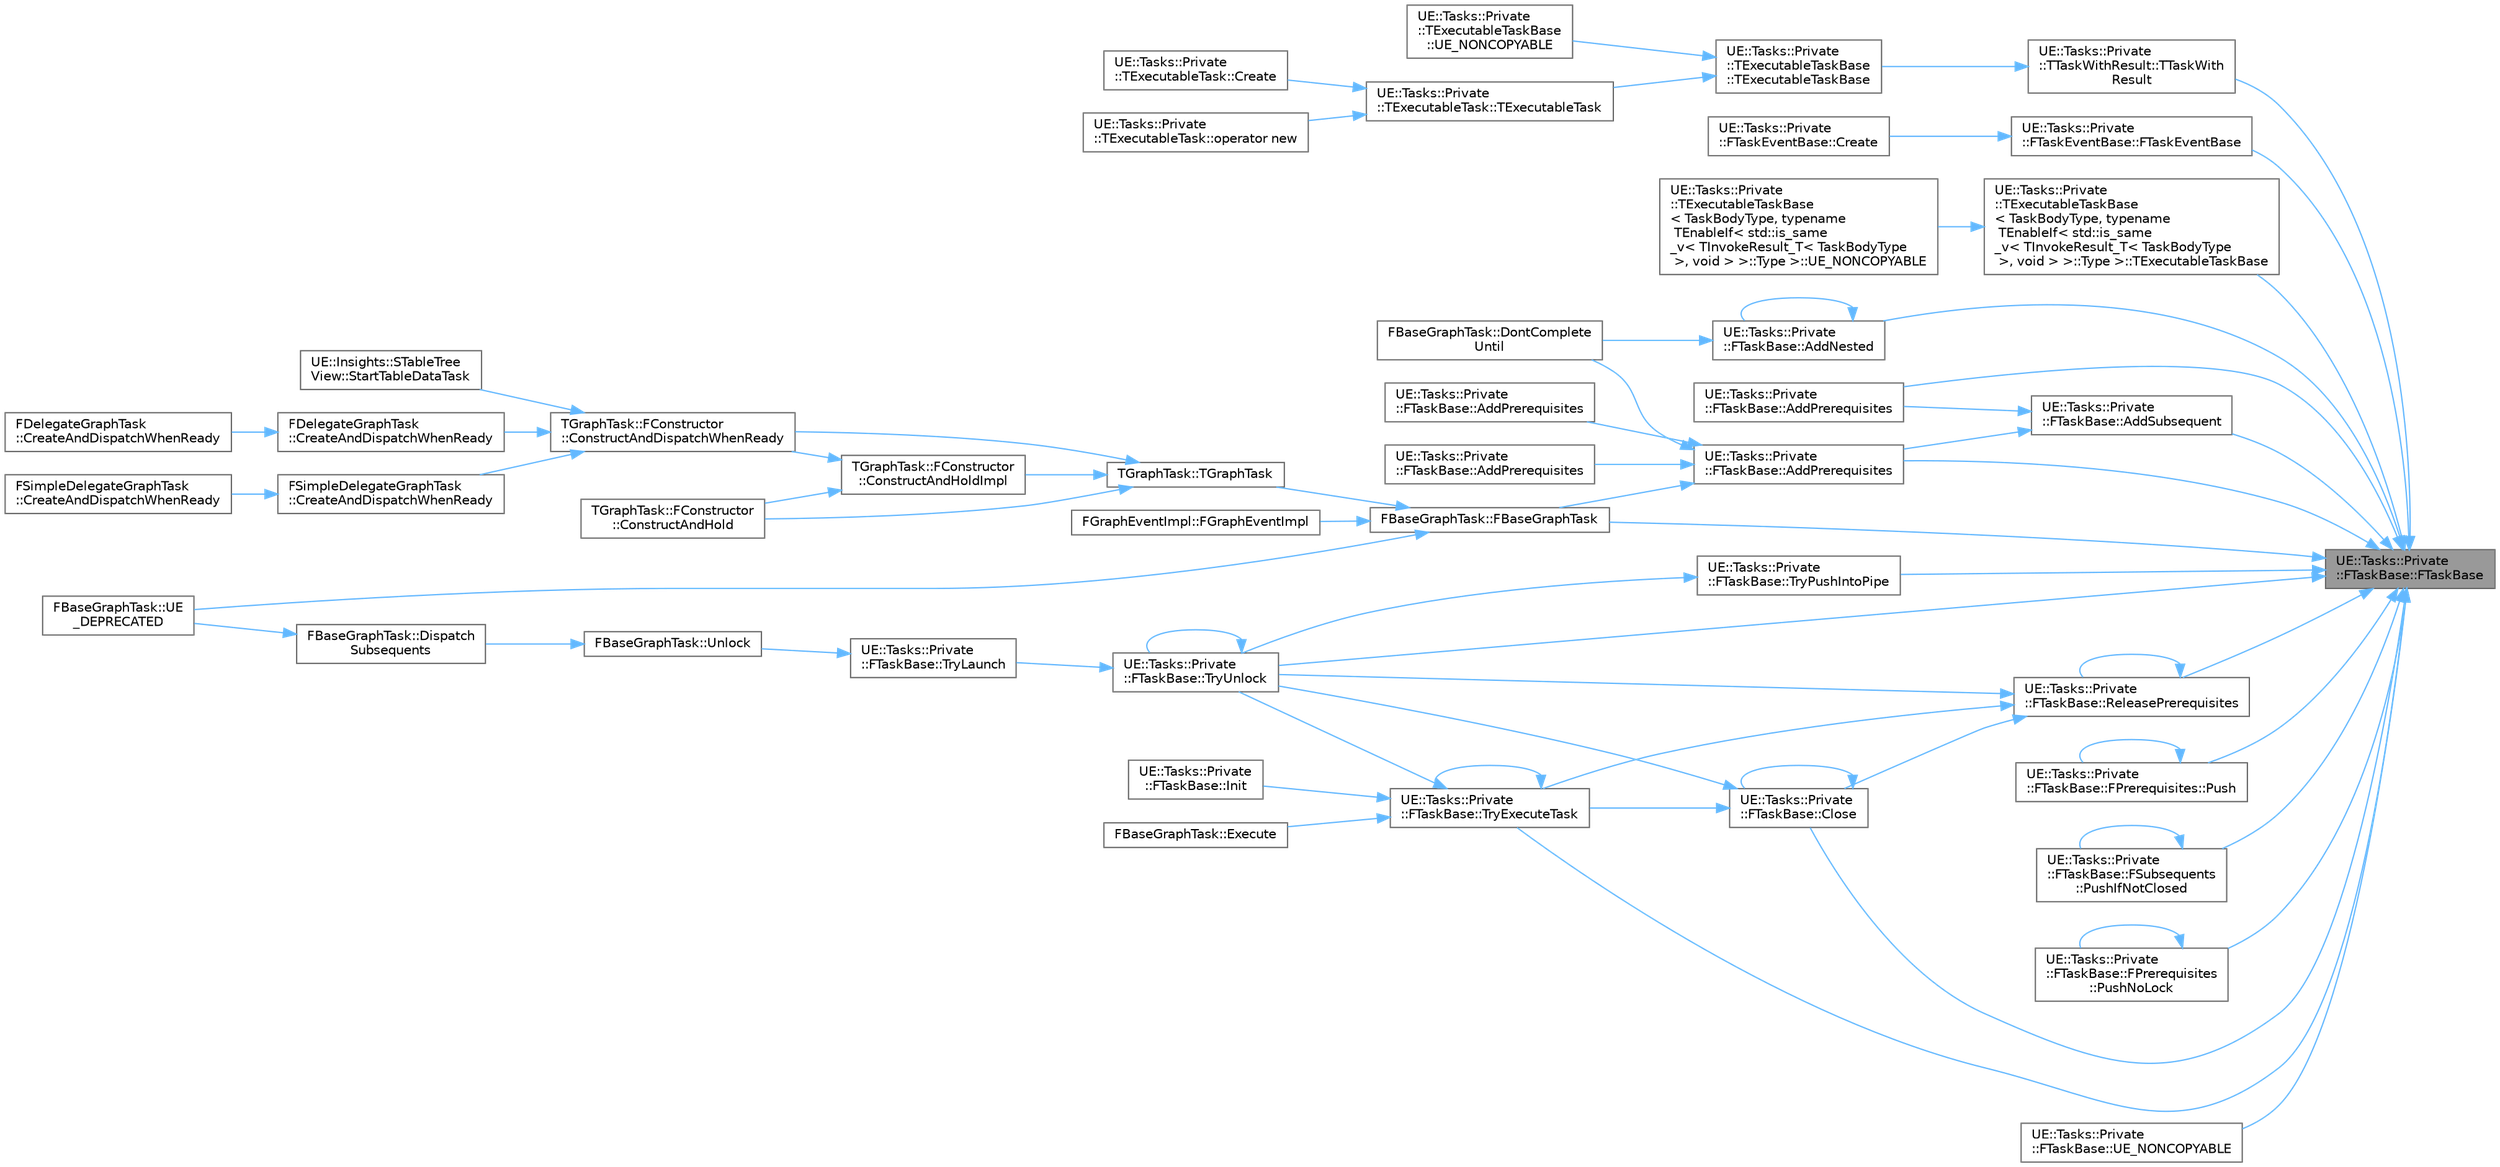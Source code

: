 digraph "UE::Tasks::Private::FTaskBase::FTaskBase"
{
 // INTERACTIVE_SVG=YES
 // LATEX_PDF_SIZE
  bgcolor="transparent";
  edge [fontname=Helvetica,fontsize=10,labelfontname=Helvetica,labelfontsize=10];
  node [fontname=Helvetica,fontsize=10,shape=box,height=0.2,width=0.4];
  rankdir="RL";
  Node1 [id="Node000001",label="UE::Tasks::Private\l::FTaskBase::FTaskBase",height=0.2,width=0.4,color="gray40", fillcolor="grey60", style="filled", fontcolor="black",tooltip=" "];
  Node1 -> Node2 [id="edge1_Node000001_Node000002",dir="back",color="steelblue1",style="solid",tooltip=" "];
  Node2 [id="Node000002",label="FBaseGraphTask::FBaseGraphTask",height=0.2,width=0.4,color="grey40", fillcolor="white", style="filled",URL="$d3/d6a/classFBaseGraphTask.html#a5ffecac194e4bb2360efba314f89a833",tooltip=" "];
  Node2 -> Node3 [id="edge2_Node000002_Node000003",dir="back",color="steelblue1",style="solid",tooltip=" "];
  Node3 [id="Node000003",label="FGraphEventImpl::FGraphEventImpl",height=0.2,width=0.4,color="grey40", fillcolor="white", style="filled",URL="$de/dcf/classFGraphEventImpl.html#a25d33d619e27dda363042c1444f15f2c",tooltip=" "];
  Node2 -> Node4 [id="edge3_Node000002_Node000004",dir="back",color="steelblue1",style="solid",tooltip=" "];
  Node4 [id="Node000004",label="TGraphTask::TGraphTask",height=0.2,width=0.4,color="grey40", fillcolor="white", style="filled",URL="$d5/d44/classTGraphTask.html#a8b57b3357d1c03c8e3c3d7345833a4fe",tooltip=" "];
  Node4 -> Node5 [id="edge4_Node000004_Node000005",dir="back",color="steelblue1",style="solid",tooltip=" "];
  Node5 [id="Node000005",label="TGraphTask::FConstructor\l::ConstructAndDispatchWhenReady",height=0.2,width=0.4,color="grey40", fillcolor="white", style="filled",URL="$da/d12/classTGraphTask_1_1FConstructor.html#aa24bfa2ce86004e70e9ded339f33f164",tooltip="Constructs a task and immediately dispatches the task for possible execution if prerequisites have co..."];
  Node5 -> Node6 [id="edge5_Node000005_Node000006",dir="back",color="steelblue1",style="solid",tooltip=" "];
  Node6 [id="Node000006",label="FDelegateGraphTask\l::CreateAndDispatchWhenReady",height=0.2,width=0.4,color="grey40", fillcolor="white", style="filled",URL="$da/d16/classFDelegateGraphTask.html#ac0d36a4893d4304930bebe7ea7f86111",tooltip="Create a task and dispatch it when the prerequisites are complete."];
  Node6 -> Node7 [id="edge6_Node000006_Node000007",dir="back",color="steelblue1",style="solid",tooltip=" "];
  Node7 [id="Node000007",label="FDelegateGraphTask\l::CreateAndDispatchWhenReady",height=0.2,width=0.4,color="grey40", fillcolor="white", style="filled",URL="$da/d16/classFDelegateGraphTask.html#a1275878d34a88209cb2e59664708fe9b",tooltip="Create a task and dispatch it when the prerequisites are complete."];
  Node5 -> Node8 [id="edge7_Node000005_Node000008",dir="back",color="steelblue1",style="solid",tooltip=" "];
  Node8 [id="Node000008",label="FSimpleDelegateGraphTask\l::CreateAndDispatchWhenReady",height=0.2,width=0.4,color="grey40", fillcolor="white", style="filled",URL="$d6/de6/classFSimpleDelegateGraphTask.html#a341701cb3401feddac7cfbb6b3fc9e1a",tooltip="Create a task and dispatch it when the prerequisites are complete."];
  Node8 -> Node9 [id="edge8_Node000008_Node000009",dir="back",color="steelblue1",style="solid",tooltip=" "];
  Node9 [id="Node000009",label="FSimpleDelegateGraphTask\l::CreateAndDispatchWhenReady",height=0.2,width=0.4,color="grey40", fillcolor="white", style="filled",URL="$d6/de6/classFSimpleDelegateGraphTask.html#a636c9be284b7b20a77a263a514a02be0",tooltip="Create a task and dispatch it when the prerequisites are complete."];
  Node5 -> Node10 [id="edge9_Node000005_Node000010",dir="back",color="steelblue1",style="solid",tooltip=" "];
  Node10 [id="Node000010",label="UE::Insights::STableTree\lView::StartTableDataTask",height=0.2,width=0.4,color="grey40", fillcolor="white", style="filled",URL="$d7/dce/classUE_1_1Insights_1_1STableTreeView.html#a0585815428aa5ed191d926be1ff2800f",tooltip=" "];
  Node4 -> Node11 [id="edge10_Node000004_Node000011",dir="back",color="steelblue1",style="solid",tooltip=" "];
  Node11 [id="Node000011",label="TGraphTask::FConstructor\l::ConstructAndHold",height=0.2,width=0.4,color="grey40", fillcolor="white", style="filled",URL="$da/d12/classTGraphTask_1_1FConstructor.html#a34752c1d6ac4e96e698e339f6731640a",tooltip="Constructs a task and holds it for later dispatch by calling Unlock."];
  Node4 -> Node12 [id="edge11_Node000004_Node000012",dir="back",color="steelblue1",style="solid",tooltip=" "];
  Node12 [id="Node000012",label="TGraphTask::FConstructor\l::ConstructAndHoldImpl",height=0.2,width=0.4,color="grey40", fillcolor="white", style="filled",URL="$da/d12/classTGraphTask_1_1FConstructor.html#a9dc4830620a49e286f88f2e8108461c3",tooltip=" "];
  Node12 -> Node5 [id="edge12_Node000012_Node000005",dir="back",color="steelblue1",style="solid",tooltip=" "];
  Node12 -> Node11 [id="edge13_Node000012_Node000011",dir="back",color="steelblue1",style="solid",tooltip=" "];
  Node2 -> Node13 [id="edge14_Node000002_Node000013",dir="back",color="steelblue1",style="solid",tooltip=" "];
  Node13 [id="Node000013",label="FBaseGraphTask::UE\l_DEPRECATED",height=0.2,width=0.4,color="grey40", fillcolor="white", style="filled",URL="$d3/d6a/classFBaseGraphTask.html#a2610e6c2655238a6ef8fe437f3024f09",tooltip=" "];
  Node1 -> Node14 [id="edge15_Node000001_Node000014",dir="back",color="steelblue1",style="solid",tooltip=" "];
  Node14 [id="Node000014",label="UE::Tasks::Private\l::FTaskEventBase::FTaskEventBase",height=0.2,width=0.4,color="grey40", fillcolor="white", style="filled",URL="$dd/db5/classUE_1_1Tasks_1_1Private_1_1FTaskEventBase.html#a41909edd343024dc389a6484e85e9df8",tooltip=" "];
  Node14 -> Node15 [id="edge16_Node000014_Node000015",dir="back",color="steelblue1",style="solid",tooltip=" "];
  Node15 [id="Node000015",label="UE::Tasks::Private\l::FTaskEventBase::Create",height=0.2,width=0.4,color="grey40", fillcolor="white", style="filled",URL="$dd/db5/classUE_1_1Tasks_1_1Private_1_1FTaskEventBase.html#aadee52507c68e954ad773de1d00d2d7d",tooltip=" "];
  Node1 -> Node16 [id="edge17_Node000001_Node000016",dir="back",color="steelblue1",style="solid",tooltip=" "];
  Node16 [id="Node000016",label="UE::Tasks::Private\l::TExecutableTaskBase\l\< TaskBodyType, typename\l TEnableIf\< std::is_same\l_v\< TInvokeResult_T\< TaskBodyType\l \>, void \> \>::Type \>::TExecutableTaskBase",height=0.2,width=0.4,color="grey40", fillcolor="white", style="filled",URL="$dc/d2a/classUE_1_1Tasks_1_1Private_1_1TExecutableTaskBase_3_01TaskBodyType_00_01typename_01TEnableIf_3_1189309dbd9979666951ddb6d0840283.html#a5e2fe070727356e42c66a0d9e089317a",tooltip=" "];
  Node16 -> Node17 [id="edge18_Node000016_Node000017",dir="back",color="steelblue1",style="solid",tooltip=" "];
  Node17 [id="Node000017",label="UE::Tasks::Private\l::TExecutableTaskBase\l\< TaskBodyType, typename\l TEnableIf\< std::is_same\l_v\< TInvokeResult_T\< TaskBodyType\l \>, void \> \>::Type \>::UE_NONCOPYABLE",height=0.2,width=0.4,color="grey40", fillcolor="white", style="filled",URL="$dc/d2a/classUE_1_1Tasks_1_1Private_1_1TExecutableTaskBase_3_01TaskBodyType_00_01typename_01TEnableIf_3_1189309dbd9979666951ddb6d0840283.html#a7a6aca97af0a068ed4fb6fb2915c2bb6",tooltip=" "];
  Node1 -> Node18 [id="edge19_Node000001_Node000018",dir="back",color="steelblue1",style="solid",tooltip=" "];
  Node18 [id="Node000018",label="UE::Tasks::Private\l::TTaskWithResult::TTaskWith\lResult",height=0.2,width=0.4,color="grey40", fillcolor="white", style="filled",URL="$df/d85/classUE_1_1Tasks_1_1Private_1_1TTaskWithResult.html#af22612fffb3982268bf0e7ed874b151e",tooltip=" "];
  Node18 -> Node19 [id="edge20_Node000018_Node000019",dir="back",color="steelblue1",style="solid",tooltip=" "];
  Node19 [id="Node000019",label="UE::Tasks::Private\l::TExecutableTaskBase\l::TExecutableTaskBase",height=0.2,width=0.4,color="grey40", fillcolor="white", style="filled",URL="$da/d2d/classUE_1_1Tasks_1_1Private_1_1TExecutableTaskBase.html#a65de7641701d731d0b175b9bfc8f8597",tooltip=" "];
  Node19 -> Node20 [id="edge21_Node000019_Node000020",dir="back",color="steelblue1",style="solid",tooltip=" "];
  Node20 [id="Node000020",label="UE::Tasks::Private\l::TExecutableTask::TExecutableTask",height=0.2,width=0.4,color="grey40", fillcolor="white", style="filled",URL="$d6/d1f/classUE_1_1Tasks_1_1Private_1_1TExecutableTask.html#a3e6fc03031dbcc4f48e2b7f9aa2dbce1",tooltip=" "];
  Node20 -> Node21 [id="edge22_Node000020_Node000021",dir="back",color="steelblue1",style="solid",tooltip=" "];
  Node21 [id="Node000021",label="UE::Tasks::Private\l::TExecutableTask::Create",height=0.2,width=0.4,color="grey40", fillcolor="white", style="filled",URL="$d6/d1f/classUE_1_1Tasks_1_1Private_1_1TExecutableTask.html#a070fec514bbd4f82a1b83d531646f2e1",tooltip=" "];
  Node20 -> Node22 [id="edge23_Node000020_Node000022",dir="back",color="steelblue1",style="solid",tooltip=" "];
  Node22 [id="Node000022",label="UE::Tasks::Private\l::TExecutableTask::operator new",height=0.2,width=0.4,color="grey40", fillcolor="white", style="filled",URL="$d6/d1f/classUE_1_1Tasks_1_1Private_1_1TExecutableTask.html#a131c081eb82d750609e309968a8f94c6",tooltip=" "];
  Node19 -> Node23 [id="edge24_Node000019_Node000023",dir="back",color="steelblue1",style="solid",tooltip=" "];
  Node23 [id="Node000023",label="UE::Tasks::Private\l::TExecutableTaskBase\l::UE_NONCOPYABLE",height=0.2,width=0.4,color="grey40", fillcolor="white", style="filled",URL="$da/d2d/classUE_1_1Tasks_1_1Private_1_1TExecutableTaskBase.html#a85750e476792526b36b7450189514448",tooltip=" "];
  Node1 -> Node24 [id="edge25_Node000001_Node000024",dir="back",color="steelblue1",style="solid",tooltip=" "];
  Node24 [id="Node000024",label="UE::Tasks::Private\l::FTaskBase::AddNested",height=0.2,width=0.4,color="grey40", fillcolor="white", style="filled",URL="$d9/d14/classUE_1_1Tasks_1_1Private_1_1FTaskBase.html#a64b82b6ff2338496749288a7e7176aaf",tooltip=" "];
  Node24 -> Node24 [id="edge26_Node000024_Node000024",dir="back",color="steelblue1",style="solid",tooltip=" "];
  Node24 -> Node25 [id="edge27_Node000024_Node000025",dir="back",color="steelblue1",style="solid",tooltip=" "];
  Node25 [id="Node000025",label="FBaseGraphTask::DontComplete\lUntil",height=0.2,width=0.4,color="grey40", fillcolor="white", style="filled",URL="$d3/d6a/classFBaseGraphTask.html#aa9579dbe2d4a5d38be45d823d2b8015b",tooltip="Call on a currently active task to add a nested task, which will delay any subsequent tasks until the..."];
  Node1 -> Node26 [id="edge28_Node000001_Node000026",dir="back",color="steelblue1",style="solid",tooltip=" "];
  Node26 [id="Node000026",label="UE::Tasks::Private\l::FTaskBase::AddPrerequisites",height=0.2,width=0.4,color="grey40", fillcolor="white", style="filled",URL="$d9/d14/classUE_1_1Tasks_1_1Private_1_1FTaskBase.html#a2899db75ba9a125939a445d8eb704c8f",tooltip=" "];
  Node1 -> Node27 [id="edge29_Node000001_Node000027",dir="back",color="steelblue1",style="solid",tooltip=" "];
  Node27 [id="Node000027",label="UE::Tasks::Private\l::FTaskBase::AddPrerequisites",height=0.2,width=0.4,color="grey40", fillcolor="white", style="filled",URL="$d9/d14/classUE_1_1Tasks_1_1Private_1_1FTaskBase.html#a9b4ef3f16bb67d870eea42a8fb7d19c7",tooltip=" "];
  Node27 -> Node2 [id="edge30_Node000027_Node000002",dir="back",color="steelblue1",style="solid",tooltip=" "];
  Node27 -> Node28 [id="edge31_Node000027_Node000028",dir="back",color="steelblue1",style="solid",tooltip=" "];
  Node28 [id="Node000028",label="UE::Tasks::Private\l::FTaskBase::AddPrerequisites",height=0.2,width=0.4,color="grey40", fillcolor="white", style="filled",URL="$d9/d14/classUE_1_1Tasks_1_1Private_1_1FTaskBase.html#a7f06dacd9a78bc13f29250d10173f91a",tooltip=" "];
  Node27 -> Node29 [id="edge32_Node000027_Node000029",dir="back",color="steelblue1",style="solid",tooltip=" "];
  Node29 [id="Node000029",label="UE::Tasks::Private\l::FTaskBase::AddPrerequisites",height=0.2,width=0.4,color="grey40", fillcolor="white", style="filled",URL="$d9/d14/classUE_1_1Tasks_1_1Private_1_1FTaskBase.html#ae48bbdeca47a433f3c2315f464565a34",tooltip=" "];
  Node27 -> Node25 [id="edge33_Node000027_Node000025",dir="back",color="steelblue1",style="solid",tooltip=" "];
  Node1 -> Node30 [id="edge34_Node000001_Node000030",dir="back",color="steelblue1",style="solid",tooltip=" "];
  Node30 [id="Node000030",label="UE::Tasks::Private\l::FTaskBase::AddSubsequent",height=0.2,width=0.4,color="grey40", fillcolor="white", style="filled",URL="$d9/d14/classUE_1_1Tasks_1_1Private_1_1FTaskBase.html#a9660778d6023efb5aeed28e5fc4ac72f",tooltip=" "];
  Node30 -> Node26 [id="edge35_Node000030_Node000026",dir="back",color="steelblue1",style="solid",tooltip=" "];
  Node30 -> Node27 [id="edge36_Node000030_Node000027",dir="back",color="steelblue1",style="solid",tooltip=" "];
  Node1 -> Node31 [id="edge37_Node000001_Node000031",dir="back",color="steelblue1",style="solid",tooltip=" "];
  Node31 [id="Node000031",label="UE::Tasks::Private\l::FTaskBase::Close",height=0.2,width=0.4,color="grey40", fillcolor="white", style="filled",URL="$d9/d14/classUE_1_1Tasks_1_1Private_1_1FTaskBase.html#a6dedadff74d3bbce030bee969a1ede14",tooltip=" "];
  Node31 -> Node31 [id="edge38_Node000031_Node000031",dir="back",color="steelblue1",style="solid",tooltip=" "];
  Node31 -> Node32 [id="edge39_Node000031_Node000032",dir="back",color="steelblue1",style="solid",tooltip=" "];
  Node32 [id="Node000032",label="UE::Tasks::Private\l::FTaskBase::TryExecuteTask",height=0.2,width=0.4,color="grey40", fillcolor="white", style="filled",URL="$d9/d14/classUE_1_1Tasks_1_1Private_1_1FTaskBase.html#aa348d5593dd632cb03949720858d758e",tooltip=" "];
  Node32 -> Node33 [id="edge40_Node000032_Node000033",dir="back",color="steelblue1",style="solid",tooltip=" "];
  Node33 [id="Node000033",label="FBaseGraphTask::Execute",height=0.2,width=0.4,color="grey40", fillcolor="white", style="filled",URL="$d3/d6a/classFBaseGraphTask.html#a966913692e93d8559ab737b9da508a29",tooltip=" "];
  Node32 -> Node34 [id="edge41_Node000032_Node000034",dir="back",color="steelblue1",style="solid",tooltip=" "];
  Node34 [id="Node000034",label="UE::Tasks::Private\l::FTaskBase::Init",height=0.2,width=0.4,color="grey40", fillcolor="white", style="filled",URL="$d9/d14/classUE_1_1Tasks_1_1Private_1_1FTaskBase.html#ad52bcdecdbb2647e87f25038017a7b3e",tooltip=" "];
  Node32 -> Node32 [id="edge42_Node000032_Node000032",dir="back",color="steelblue1",style="solid",tooltip=" "];
  Node32 -> Node35 [id="edge43_Node000032_Node000035",dir="back",color="steelblue1",style="solid",tooltip=" "];
  Node35 [id="Node000035",label="UE::Tasks::Private\l::FTaskBase::TryUnlock",height=0.2,width=0.4,color="grey40", fillcolor="white", style="filled",URL="$d9/d14/classUE_1_1Tasks_1_1Private_1_1FTaskBase.html#a76fa89ddd136c98a73e24293207db664",tooltip=" "];
  Node35 -> Node36 [id="edge44_Node000035_Node000036",dir="back",color="steelblue1",style="solid",tooltip=" "];
  Node36 [id="Node000036",label="UE::Tasks::Private\l::FTaskBase::TryLaunch",height=0.2,width=0.4,color="grey40", fillcolor="white", style="filled",URL="$d9/d14/classUE_1_1Tasks_1_1Private_1_1FTaskBase.html#acb8de28b2de2ae146113053a640372f9",tooltip=" "];
  Node36 -> Node37 [id="edge45_Node000036_Node000037",dir="back",color="steelblue1",style="solid",tooltip=" "];
  Node37 [id="Node000037",label="FBaseGraphTask::Unlock",height=0.2,width=0.4,color="grey40", fillcolor="white", style="filled",URL="$d3/d6a/classFBaseGraphTask.html#a2ef724f88b13949572f4feb829b61b70",tooltip="Unlocks a task that was returned from ConstructAndHold or CreateGraphEvent, which may execute immedia..."];
  Node37 -> Node38 [id="edge46_Node000037_Node000038",dir="back",color="steelblue1",style="solid",tooltip=" "];
  Node38 [id="Node000038",label="FBaseGraphTask::Dispatch\lSubsequents",height=0.2,width=0.4,color="grey40", fillcolor="white", style="filled",URL="$d3/d6a/classFBaseGraphTask.html#a93d3f1e60f08d0000d611bc21892bad5",tooltip="Backward compatibility wrapper for Unlock."];
  Node38 -> Node13 [id="edge47_Node000038_Node000013",dir="back",color="steelblue1",style="solid",tooltip=" "];
  Node35 -> Node35 [id="edge48_Node000035_Node000035",dir="back",color="steelblue1",style="solid",tooltip=" "];
  Node31 -> Node35 [id="edge49_Node000031_Node000035",dir="back",color="steelblue1",style="solid",tooltip=" "];
  Node1 -> Node39 [id="edge50_Node000001_Node000039",dir="back",color="steelblue1",style="solid",tooltip=" "];
  Node39 [id="Node000039",label="UE::Tasks::Private\l::FTaskBase::FPrerequisites::Push",height=0.2,width=0.4,color="grey40", fillcolor="white", style="filled",URL="$d7/d98/classUE_1_1Tasks_1_1Private_1_1FTaskBase_1_1FPrerequisites.html#ac519d0d57ca8aa160e329dfb54e0aded",tooltip=" "];
  Node39 -> Node39 [id="edge51_Node000039_Node000039",dir="back",color="steelblue1",style="solid",tooltip=" "];
  Node1 -> Node40 [id="edge52_Node000001_Node000040",dir="back",color="steelblue1",style="solid",tooltip=" "];
  Node40 [id="Node000040",label="UE::Tasks::Private\l::FTaskBase::FSubsequents\l::PushIfNotClosed",height=0.2,width=0.4,color="grey40", fillcolor="white", style="filled",URL="$d0/d00/classUE_1_1Tasks_1_1Private_1_1FTaskBase_1_1FSubsequents.html#aeec46ae624c3f23b07ffed8dbf252217",tooltip=" "];
  Node40 -> Node40 [id="edge53_Node000040_Node000040",dir="back",color="steelblue1",style="solid",tooltip=" "];
  Node1 -> Node41 [id="edge54_Node000001_Node000041",dir="back",color="steelblue1",style="solid",tooltip=" "];
  Node41 [id="Node000041",label="UE::Tasks::Private\l::FTaskBase::FPrerequisites\l::PushNoLock",height=0.2,width=0.4,color="grey40", fillcolor="white", style="filled",URL="$d7/d98/classUE_1_1Tasks_1_1Private_1_1FTaskBase_1_1FPrerequisites.html#aeb42a3f03883ff176dbcd69353dce675",tooltip=" "];
  Node41 -> Node41 [id="edge55_Node000041_Node000041",dir="back",color="steelblue1",style="solid",tooltip=" "];
  Node1 -> Node42 [id="edge56_Node000001_Node000042",dir="back",color="steelblue1",style="solid",tooltip=" "];
  Node42 [id="Node000042",label="UE::Tasks::Private\l::FTaskBase::ReleasePrerequisites",height=0.2,width=0.4,color="grey40", fillcolor="white", style="filled",URL="$d9/d14/classUE_1_1Tasks_1_1Private_1_1FTaskBase.html#a4ed450d0473dfe7e74e549c1840b6d30",tooltip=" "];
  Node42 -> Node31 [id="edge57_Node000042_Node000031",dir="back",color="steelblue1",style="solid",tooltip=" "];
  Node42 -> Node42 [id="edge58_Node000042_Node000042",dir="back",color="steelblue1",style="solid",tooltip=" "];
  Node42 -> Node32 [id="edge59_Node000042_Node000032",dir="back",color="steelblue1",style="solid",tooltip=" "];
  Node42 -> Node35 [id="edge60_Node000042_Node000035",dir="back",color="steelblue1",style="solid",tooltip=" "];
  Node1 -> Node32 [id="edge61_Node000001_Node000032",dir="back",color="steelblue1",style="solid",tooltip=" "];
  Node1 -> Node43 [id="edge62_Node000001_Node000043",dir="back",color="steelblue1",style="solid",tooltip=" "];
  Node43 [id="Node000043",label="UE::Tasks::Private\l::FTaskBase::TryPushIntoPipe",height=0.2,width=0.4,color="grey40", fillcolor="white", style="filled",URL="$d9/d14/classUE_1_1Tasks_1_1Private_1_1FTaskBase.html#add96d127465497bde050e34bd135e796",tooltip=" "];
  Node43 -> Node35 [id="edge63_Node000043_Node000035",dir="back",color="steelblue1",style="solid",tooltip=" "];
  Node1 -> Node35 [id="edge64_Node000001_Node000035",dir="back",color="steelblue1",style="solid",tooltip=" "];
  Node1 -> Node44 [id="edge65_Node000001_Node000044",dir="back",color="steelblue1",style="solid",tooltip=" "];
  Node44 [id="Node000044",label="UE::Tasks::Private\l::FTaskBase::UE_NONCOPYABLE",height=0.2,width=0.4,color="grey40", fillcolor="white", style="filled",URL="$d9/d14/classUE_1_1Tasks_1_1Private_1_1FTaskBase.html#ae885c6cbeb5d30171f12e04a97e708d0",tooltip=" "];
}
